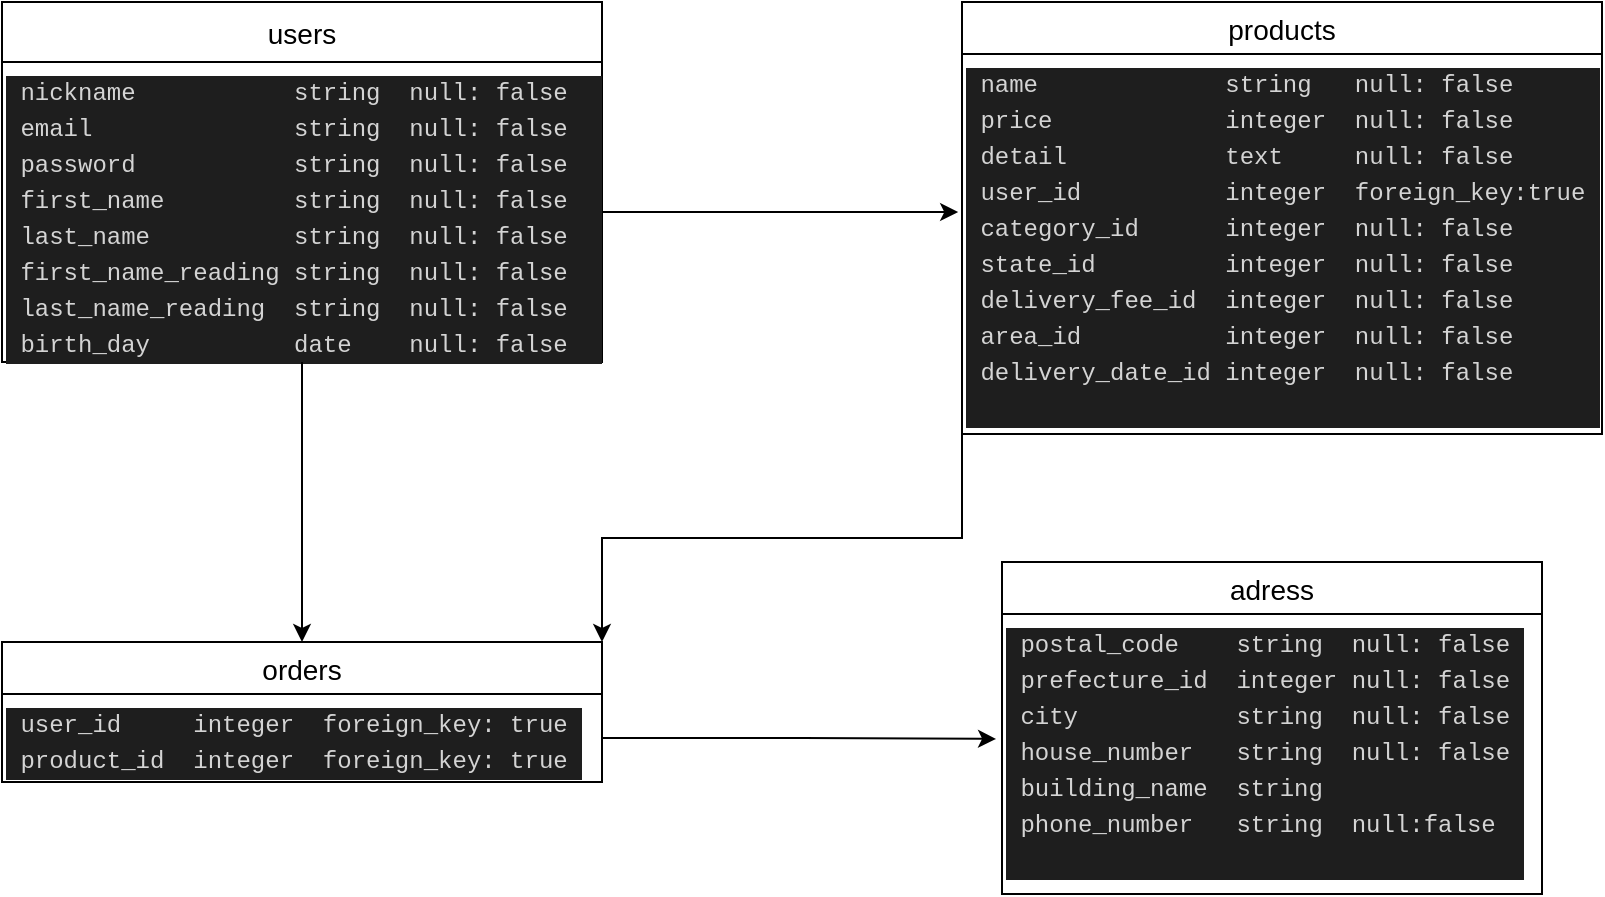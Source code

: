 <mxfile version="13.10.0" type="embed">
    <diagram id="aYbH0lTbl5v0WLprSAb0" name="ページ1">
        <mxGraphModel dx="891" dy="428" grid="1" gridSize="10" guides="1" tooltips="1" connect="1" arrows="1" fold="1" page="1" pageScale="1" pageWidth="850" pageHeight="1100" math="0" shadow="0">
            <root>
                <mxCell id="0"/>
                <mxCell id="1" parent="0"/>
                <mxCell id="113" value="users" style="swimlane;fontStyle=0;childLayout=stackLayout;horizontal=1;startSize=30;horizontalStack=0;resizeParent=1;resizeParentMax=0;resizeLast=0;collapsible=1;marginBottom=0;align=center;fontSize=14;" vertex="1" parent="1">
                    <mxGeometry y="160" width="300" height="180" as="geometry"/>
                </mxCell>
                <mxCell id="129" value="&lt;div style=&quot;color: rgb(212 , 212 , 212) ; background-color: rgb(30 , 30 , 30) ; font-family: &amp;#34;menlo&amp;#34; , &amp;#34;monaco&amp;#34; , &amp;#34;courier new&amp;#34; , monospace ; font-weight: normal ; font-size: 12px ; line-height: 18px&quot;&gt;&lt;div&gt;&lt;span style=&quot;color: #d4d4d4&quot;&gt;&amp;nbsp;nickname&amp;nbsp; &amp;nbsp; &amp;nbsp; &amp;nbsp; &amp;nbsp; &amp;nbsp;string&amp;nbsp; null: false&amp;nbsp;&lt;/span&gt;&lt;/div&gt;&lt;div&gt;&lt;span style=&quot;color: #d4d4d4&quot;&gt;&amp;nbsp;email&amp;nbsp; &amp;nbsp; &amp;nbsp; &amp;nbsp; &amp;nbsp; &amp;nbsp; &amp;nbsp; string&amp;nbsp; null: false&amp;nbsp;&lt;/span&gt;&lt;/div&gt;&lt;div&gt;&lt;span style=&quot;color: #d4d4d4&quot;&gt;&amp;nbsp;password&amp;nbsp; &amp;nbsp; &amp;nbsp; &amp;nbsp; &amp;nbsp; &amp;nbsp;string&amp;nbsp; null: false&amp;nbsp;&lt;/span&gt;&lt;/div&gt;&lt;div&gt;&lt;span style=&quot;color: #d4d4d4&quot;&gt;&amp;nbsp;first_name&amp;nbsp; &amp;nbsp; &amp;nbsp; &amp;nbsp; &amp;nbsp;string&amp;nbsp; null: false&amp;nbsp;&lt;/span&gt;&lt;/div&gt;&lt;div&gt;&lt;span style=&quot;color: #d4d4d4&quot;&gt;&amp;nbsp;last_name&amp;nbsp; &amp;nbsp; &amp;nbsp; &amp;nbsp; &amp;nbsp; string&amp;nbsp; null: false&amp;nbsp;&lt;/span&gt;&lt;/div&gt;&lt;div&gt;&lt;span style=&quot;color: #d4d4d4&quot;&gt;&amp;nbsp;first_name_reading string&amp;nbsp; null: false &lt;/span&gt;&amp;nbsp;last_name_reading&amp;nbsp; string&amp;nbsp; null: false&amp;nbsp;&lt;/div&gt;&lt;div&gt;&lt;span style=&quot;color: #d4d4d4&quot;&gt;&amp;nbsp;birth_day&amp;nbsp; &amp;nbsp; &amp;nbsp; &amp;nbsp; &amp;nbsp; date&amp;nbsp; &amp;nbsp; null: false&amp;nbsp;&lt;/span&gt;&lt;/div&gt;&lt;/div&gt;" style="text;whiteSpace=wrap;html=1;" vertex="1" parent="113">
                    <mxGeometry y="30" width="300" height="150" as="geometry"/>
                </mxCell>
                <mxCell id="117" value="products" style="swimlane;fontStyle=0;childLayout=stackLayout;horizontal=1;startSize=26;horizontalStack=0;resizeParent=1;resizeParentMax=0;resizeLast=0;collapsible=1;marginBottom=0;align=center;fontSize=14;" vertex="1" parent="1">
                    <mxGeometry x="480" y="160" width="320" height="216" as="geometry"/>
                </mxCell>
                <mxCell id="138" value="&lt;div style=&quot;color: rgb(212 , 212 , 212) ; background-color: rgb(30 , 30 , 30) ; font-family: &amp;#34;menlo&amp;#34; , &amp;#34;monaco&amp;#34; , &amp;#34;courier new&amp;#34; , monospace ; font-weight: normal ; font-size: 12px ; line-height: 18px&quot;&gt;&lt;div&gt;&lt;span style=&quot;color: #d4d4d4&quot;&gt;&amp;nbsp;name&amp;nbsp; &amp;nbsp; &amp;nbsp; &amp;nbsp; &amp;nbsp; &amp;nbsp; &amp;nbsp;string&amp;nbsp; &amp;nbsp;null: false&amp;nbsp;&lt;/span&gt;&lt;/div&gt;&lt;div&gt;&lt;span style=&quot;color: #d4d4d4&quot;&gt;&amp;nbsp;price&amp;nbsp; &amp;nbsp; &amp;nbsp; &amp;nbsp; &amp;nbsp; &amp;nbsp; integer&amp;nbsp; null: false&amp;nbsp;&lt;/span&gt;&lt;/div&gt;&lt;div&gt;&lt;span style=&quot;color: #d4d4d4&quot;&gt;&amp;nbsp;detail&amp;nbsp; &amp;nbsp; &amp;nbsp; &amp;nbsp; &amp;nbsp; &amp;nbsp;text&amp;nbsp; &amp;nbsp; &amp;nbsp;null: false&amp;nbsp;&lt;/span&gt;&lt;/div&gt;&lt;div&gt;&amp;nbsp;user_id&amp;nbsp; &amp;nbsp; &amp;nbsp; &amp;nbsp; &amp;nbsp; integer&amp;nbsp; foreign_key:true&amp;nbsp;&lt;/div&gt;&lt;div&gt;&lt;span style=&quot;color: #d4d4d4&quot;&gt;&amp;nbsp;category_id&amp;nbsp; &amp;nbsp; &amp;nbsp; integer&amp;nbsp; null: false&amp;nbsp;&lt;/span&gt;&lt;/div&gt;&lt;div&gt;&lt;span style=&quot;color: #d4d4d4&quot;&gt;&amp;nbsp;state_id&amp;nbsp; &amp;nbsp; &amp;nbsp; &amp;nbsp; &amp;nbsp;integer&amp;nbsp; null: false&amp;nbsp;&lt;/span&gt;&lt;/div&gt;&lt;div&gt;&lt;span style=&quot;color: #d4d4d4&quot;&gt;&amp;nbsp;delivery_fee_id&amp;nbsp; integer&amp;nbsp; null: false&amp;nbsp;&lt;/span&gt;&lt;/div&gt;&lt;div&gt;&lt;span style=&quot;color: #d4d4d4&quot;&gt;&amp;nbsp;area_id&amp;nbsp; &amp;nbsp; &amp;nbsp; &amp;nbsp; &amp;nbsp; integer&amp;nbsp; null: false&amp;nbsp; &amp;nbsp; &amp;nbsp;&amp;nbsp;&lt;/span&gt;&lt;/div&gt;&lt;div&gt;&lt;span style=&quot;color: #d4d4d4&quot;&gt;&amp;nbsp;delivery_date_id integer&amp;nbsp; null: false&amp;nbsp; &amp;nbsp; &amp;nbsp;&amp;nbsp;&lt;/span&gt;&lt;/div&gt;&lt;br&gt;&lt;/div&gt;" style="text;whiteSpace=wrap;html=1;" vertex="1" parent="117">
                    <mxGeometry y="26" width="320" height="190" as="geometry"/>
                </mxCell>
                <mxCell id="125" value="adress" style="swimlane;fontStyle=0;childLayout=stackLayout;horizontal=1;startSize=26;horizontalStack=0;resizeParent=1;resizeParentMax=0;resizeLast=0;collapsible=1;marginBottom=0;align=center;fontSize=14;" vertex="1" parent="1">
                    <mxGeometry x="500" y="440" width="270" height="166" as="geometry"/>
                </mxCell>
                <mxCell id="139" value="&lt;div style=&quot;color: rgb(212 , 212 , 212) ; background-color: rgb(30 , 30 , 30) ; font-family: &amp;#34;menlo&amp;#34; , &amp;#34;monaco&amp;#34; , &amp;#34;courier new&amp;#34; , monospace ; font-weight: normal ; font-size: 12px ; line-height: 18px&quot;&gt;&lt;div&gt;&lt;span style=&quot;color: #d4d4d4&quot;&gt;&amp;nbsp;postal_code&amp;nbsp; &amp;nbsp; string&amp;nbsp; null: false&amp;nbsp;&lt;/span&gt;&lt;/div&gt;&lt;div&gt;&lt;span style=&quot;color: #d4d4d4&quot;&gt;&amp;nbsp;prefecture_id&amp;nbsp; integer null: false&amp;nbsp;&lt;/span&gt;&lt;/div&gt;&lt;div&gt;&lt;span style=&quot;color: #d4d4d4&quot;&gt;&amp;nbsp;city&amp;nbsp; &amp;nbsp; &amp;nbsp; &amp;nbsp; &amp;nbsp; &amp;nbsp;string&amp;nbsp; null: false&amp;nbsp;&lt;/span&gt;&lt;/div&gt;&lt;div&gt;&lt;span style=&quot;color: #d4d4d4&quot;&gt;&amp;nbsp;house_number&amp;nbsp; &amp;nbsp;string&amp;nbsp; null: false&amp;nbsp;&lt;/span&gt;&lt;/div&gt;&lt;div&gt;&lt;span style=&quot;color: #d4d4d4&quot;&gt;&amp;nbsp;building_name&amp;nbsp; string&amp;nbsp;&lt;/span&gt;&lt;/div&gt;&lt;div&gt;&lt;span style=&quot;color: #d4d4d4&quot;&gt;&amp;nbsp;phone_number&amp;nbsp; &amp;nbsp;string&amp;nbsp; null:false&amp;nbsp;&lt;/span&gt;&lt;/div&gt;&lt;br&gt;&lt;/div&gt;" style="text;whiteSpace=wrap;html=1;" vertex="1" parent="125">
                    <mxGeometry y="26" width="270" height="140" as="geometry"/>
                </mxCell>
                <mxCell id="130" value="orders" style="swimlane;fontStyle=0;childLayout=stackLayout;horizontal=1;startSize=26;horizontalStack=0;resizeParent=1;resizeParentMax=0;resizeLast=0;collapsible=1;marginBottom=0;align=center;fontSize=14;" vertex="1" parent="1">
                    <mxGeometry y="480" width="300" height="70" as="geometry"/>
                </mxCell>
                <mxCell id="135" value="&lt;div style=&quot;color: rgb(212 , 212 , 212) ; background-color: rgb(30 , 30 , 30) ; font-family: &amp;#34;menlo&amp;#34; , &amp;#34;monaco&amp;#34; , &amp;#34;courier new&amp;#34; , monospace ; font-weight: normal ; font-size: 12px ; line-height: 18px&quot;&gt;&lt;div&gt;&lt;span style=&quot;color: #d4d4d4&quot;&gt;&amp;nbsp;user_id&amp;nbsp; &amp;nbsp; &amp;nbsp;integer&amp;nbsp; foreign_key: true&amp;nbsp;&lt;/span&gt;&lt;/div&gt;&lt;div&gt;&lt;span style=&quot;color: #d4d4d4&quot;&gt;&amp;nbsp;product_id&amp;nbsp; integer&amp;nbsp; foreign_key: true&amp;nbsp;&lt;/span&gt;&lt;/div&gt;&lt;/div&gt;" style="text;whiteSpace=wrap;html=1;" vertex="1" parent="130">
                    <mxGeometry y="26" width="300" height="44" as="geometry"/>
                </mxCell>
                <mxCell id="141" style="edgeStyle=orthogonalEdgeStyle;rounded=0;orthogonalLoop=1;jettySize=auto;html=1;entryX=0.5;entryY=0;entryDx=0;entryDy=0;" edge="1" parent="1" source="129" target="130">
                    <mxGeometry relative="1" as="geometry"/>
                </mxCell>
                <mxCell id="142" style="edgeStyle=orthogonalEdgeStyle;rounded=0;orthogonalLoop=1;jettySize=auto;html=1;exitX=1;exitY=0.5;exitDx=0;exitDy=0;entryX=-0.011;entryY=0.446;entryDx=0;entryDy=0;entryPerimeter=0;" edge="1" parent="1" source="135" target="139">
                    <mxGeometry relative="1" as="geometry"/>
                </mxCell>
                <mxCell id="143" style="edgeStyle=orthogonalEdgeStyle;rounded=0;orthogonalLoop=1;jettySize=auto;html=1;exitX=1;exitY=0.5;exitDx=0;exitDy=0;entryX=-0.006;entryY=0.416;entryDx=0;entryDy=0;entryPerimeter=0;" edge="1" parent="1" source="129" target="138">
                    <mxGeometry relative="1" as="geometry"/>
                </mxCell>
                <mxCell id="144" style="edgeStyle=orthogonalEdgeStyle;rounded=0;orthogonalLoop=1;jettySize=auto;html=1;exitX=0;exitY=1;exitDx=0;exitDy=0;entryX=1;entryY=0;entryDx=0;entryDy=0;" edge="1" parent="1" source="138" target="130">
                    <mxGeometry relative="1" as="geometry"/>
                </mxCell>
            </root>
        </mxGraphModel>
    </diagram>
</mxfile>